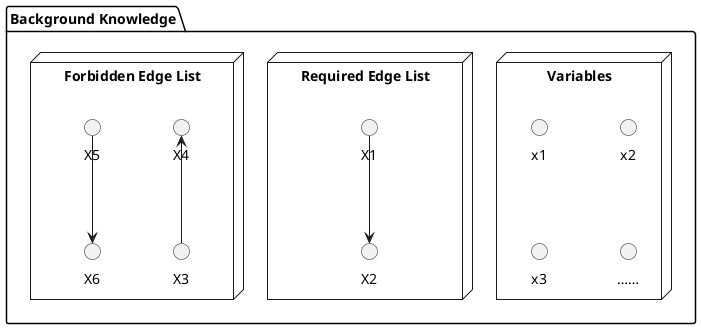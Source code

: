 @startuml

package "Background Knowledge" {
  node "Variables" {
      () "x1"
      () "x2"
      () "x3"
      () "……"
    }

  node "Required Edge List" {
      ()"X1" --> X2
  }

  node "Forbidden Edge List" {
      ()"X4" <-- X3
      ()"X5" --> X6
  }
}

@enduml